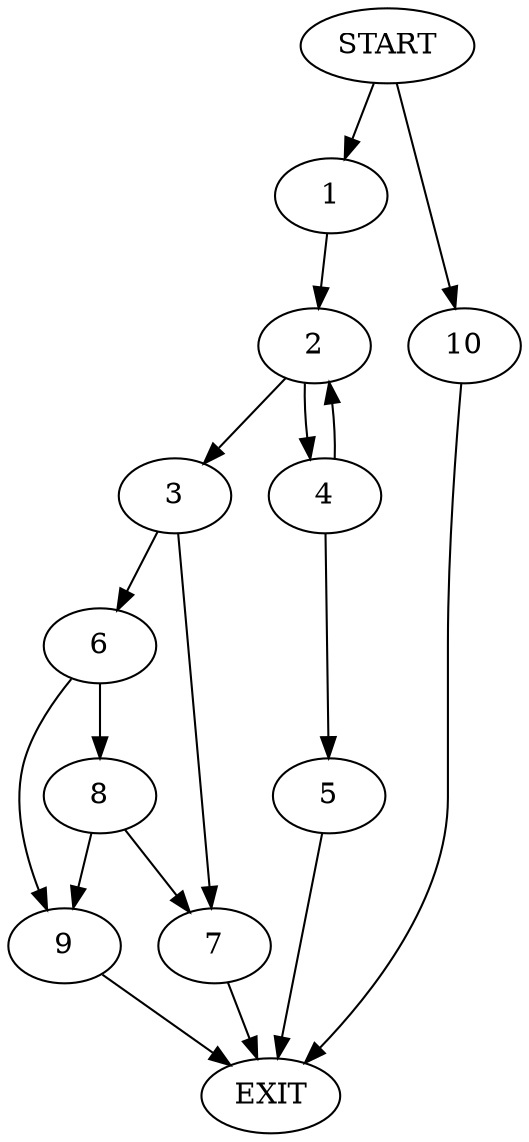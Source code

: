 digraph {
0 [label="START"]
11 [label="EXIT"]
0 -> 1
1 -> 2
2 -> 3
2 -> 4
4 -> 5
4 -> 2
3 -> 6
3 -> 7
5 -> 11
6 -> 8
6 -> 9
7 -> 11
8 -> 7
8 -> 9
9 -> 11
0 -> 10
10 -> 11
}
